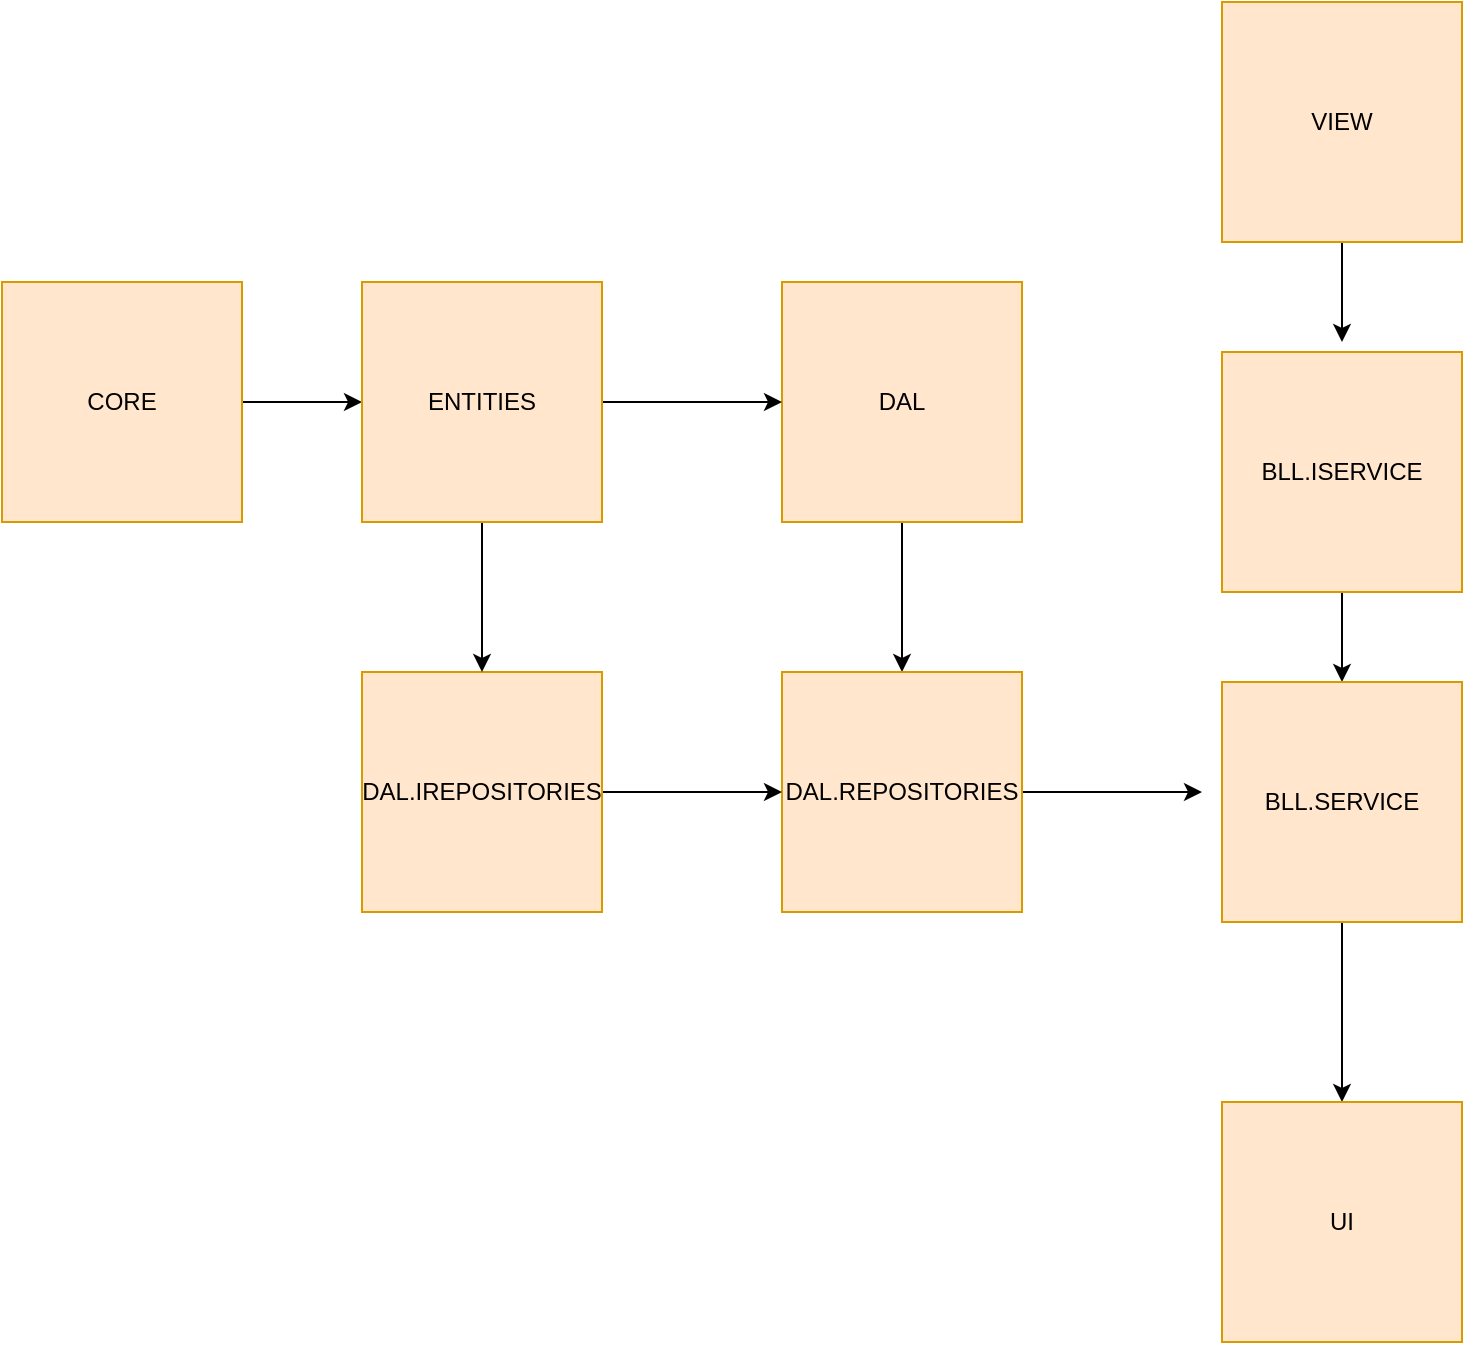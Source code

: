 <mxfile version="23.0.2" type="device">
  <diagram name="Sayfa -1" id="LDa76Zrl1Tld2mOF6Zla">
    <mxGraphModel dx="1293" dy="741" grid="1" gridSize="10" guides="1" tooltips="1" connect="1" arrows="1" fold="1" page="1" pageScale="1" pageWidth="827" pageHeight="1169" math="0" shadow="0">
      <root>
        <mxCell id="0" />
        <mxCell id="1" parent="0" />
        <mxCell id="Nvj3_1tinCZPrjMhKbGr-13" style="edgeStyle=orthogonalEdgeStyle;rounded=0;orthogonalLoop=1;jettySize=auto;html=1;exitX=1;exitY=0.5;exitDx=0;exitDy=0;entryX=0;entryY=0.5;entryDx=0;entryDy=0;" edge="1" parent="1" source="Nvj3_1tinCZPrjMhKbGr-1" target="Nvj3_1tinCZPrjMhKbGr-9">
          <mxGeometry relative="1" as="geometry" />
        </mxCell>
        <mxCell id="Nvj3_1tinCZPrjMhKbGr-1" value="CORE" style="whiteSpace=wrap;html=1;aspect=fixed;fillColor=#ffe6cc;strokeColor=#d79b00;" vertex="1" parent="1">
          <mxGeometry x="10" y="150" width="120" height="120" as="geometry" />
        </mxCell>
        <mxCell id="Nvj3_1tinCZPrjMhKbGr-26" value="" style="edgeStyle=orthogonalEdgeStyle;rounded=0;orthogonalLoop=1;jettySize=auto;html=1;" edge="1" parent="1" source="Nvj3_1tinCZPrjMhKbGr-2" target="Nvj3_1tinCZPrjMhKbGr-5">
          <mxGeometry relative="1" as="geometry" />
        </mxCell>
        <mxCell id="Nvj3_1tinCZPrjMhKbGr-2" value="DAL" style="whiteSpace=wrap;html=1;aspect=fixed;fillColor=#ffe6cc;strokeColor=#d79b00;" vertex="1" parent="1">
          <mxGeometry x="400" y="150" width="120" height="120" as="geometry" />
        </mxCell>
        <mxCell id="Nvj3_1tinCZPrjMhKbGr-25" style="edgeStyle=orthogonalEdgeStyle;rounded=0;orthogonalLoop=1;jettySize=auto;html=1;exitX=1;exitY=0.5;exitDx=0;exitDy=0;" edge="1" parent="1" source="Nvj3_1tinCZPrjMhKbGr-5">
          <mxGeometry relative="1" as="geometry">
            <mxPoint x="610" y="405" as="targetPoint" />
          </mxGeometry>
        </mxCell>
        <mxCell id="Nvj3_1tinCZPrjMhKbGr-5" value="DAL.REPOSITORIES" style="whiteSpace=wrap;html=1;aspect=fixed;fillColor=#ffe6cc;strokeColor=#d79b00;" vertex="1" parent="1">
          <mxGeometry x="400" y="345" width="120" height="120" as="geometry" />
        </mxCell>
        <mxCell id="Nvj3_1tinCZPrjMhKbGr-27" value="" style="edgeStyle=orthogonalEdgeStyle;rounded=0;orthogonalLoop=1;jettySize=auto;html=1;" edge="1" parent="1" source="Nvj3_1tinCZPrjMhKbGr-6" target="Nvj3_1tinCZPrjMhKbGr-5">
          <mxGeometry relative="1" as="geometry" />
        </mxCell>
        <mxCell id="Nvj3_1tinCZPrjMhKbGr-6" value="DAL.IREPOSITORIES" style="whiteSpace=wrap;html=1;aspect=fixed;fillColor=#ffe6cc;strokeColor=#d79b00;" vertex="1" parent="1">
          <mxGeometry x="190" y="345" width="120" height="120" as="geometry" />
        </mxCell>
        <mxCell id="Nvj3_1tinCZPrjMhKbGr-21" style="edgeStyle=orthogonalEdgeStyle;rounded=0;orthogonalLoop=1;jettySize=auto;html=1;exitX=0.5;exitY=1;exitDx=0;exitDy=0;entryX=0.5;entryY=0;entryDx=0;entryDy=0;" edge="1" parent="1" source="Nvj3_1tinCZPrjMhKbGr-7" target="Nvj3_1tinCZPrjMhKbGr-8">
          <mxGeometry relative="1" as="geometry" />
        </mxCell>
        <mxCell id="Nvj3_1tinCZPrjMhKbGr-7" value="BLL.ISERVICE" style="whiteSpace=wrap;html=1;aspect=fixed;fillColor=#ffe6cc;strokeColor=#d79b00;" vertex="1" parent="1">
          <mxGeometry x="620" y="185" width="120" height="120" as="geometry" />
        </mxCell>
        <mxCell id="Nvj3_1tinCZPrjMhKbGr-19" style="edgeStyle=orthogonalEdgeStyle;rounded=0;orthogonalLoop=1;jettySize=auto;html=1;exitX=0.5;exitY=1;exitDx=0;exitDy=0;entryX=0.5;entryY=0;entryDx=0;entryDy=0;" edge="1" parent="1" source="Nvj3_1tinCZPrjMhKbGr-8" target="Nvj3_1tinCZPrjMhKbGr-10">
          <mxGeometry relative="1" as="geometry" />
        </mxCell>
        <mxCell id="Nvj3_1tinCZPrjMhKbGr-8" value="BLL.SERVICE" style="whiteSpace=wrap;html=1;aspect=fixed;fillColor=#ffe6cc;strokeColor=#d79b00;" vertex="1" parent="1">
          <mxGeometry x="620" y="350" width="120" height="120" as="geometry" />
        </mxCell>
        <mxCell id="Nvj3_1tinCZPrjMhKbGr-24" style="edgeStyle=orthogonalEdgeStyle;rounded=0;orthogonalLoop=1;jettySize=auto;html=1;exitX=1;exitY=0.5;exitDx=0;exitDy=0;" edge="1" parent="1" source="Nvj3_1tinCZPrjMhKbGr-9" target="Nvj3_1tinCZPrjMhKbGr-2">
          <mxGeometry relative="1" as="geometry" />
        </mxCell>
        <mxCell id="Nvj3_1tinCZPrjMhKbGr-28" value="" style="edgeStyle=orthogonalEdgeStyle;rounded=0;orthogonalLoop=1;jettySize=auto;html=1;" edge="1" parent="1" source="Nvj3_1tinCZPrjMhKbGr-9" target="Nvj3_1tinCZPrjMhKbGr-6">
          <mxGeometry relative="1" as="geometry" />
        </mxCell>
        <mxCell id="Nvj3_1tinCZPrjMhKbGr-9" value="ENTITIES" style="whiteSpace=wrap;html=1;aspect=fixed;fillColor=#ffe6cc;strokeColor=#d79b00;" vertex="1" parent="1">
          <mxGeometry x="190" y="150" width="120" height="120" as="geometry" />
        </mxCell>
        <mxCell id="Nvj3_1tinCZPrjMhKbGr-10" value="UI" style="whiteSpace=wrap;html=1;aspect=fixed;fillColor=#ffe6cc;strokeColor=#d79b00;" vertex="1" parent="1">
          <mxGeometry x="620" y="560" width="120" height="120" as="geometry" />
        </mxCell>
        <mxCell id="Nvj3_1tinCZPrjMhKbGr-22" style="edgeStyle=orthogonalEdgeStyle;rounded=0;orthogonalLoop=1;jettySize=auto;html=1;exitX=0.5;exitY=1;exitDx=0;exitDy=0;" edge="1" parent="1" source="Nvj3_1tinCZPrjMhKbGr-11">
          <mxGeometry relative="1" as="geometry">
            <mxPoint x="680" y="180" as="targetPoint" />
          </mxGeometry>
        </mxCell>
        <mxCell id="Nvj3_1tinCZPrjMhKbGr-11" value="VIEW" style="whiteSpace=wrap;html=1;aspect=fixed;fillColor=#ffe6cc;strokeColor=#d79b00;" vertex="1" parent="1">
          <mxGeometry x="620" y="10" width="120" height="120" as="geometry" />
        </mxCell>
      </root>
    </mxGraphModel>
  </diagram>
</mxfile>
